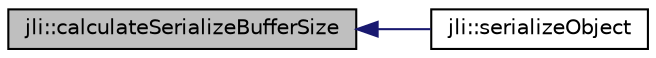 digraph "jli::calculateSerializeBufferSize"
{
  edge [fontname="Helvetica",fontsize="10",labelfontname="Helvetica",labelfontsize="10"];
  node [fontname="Helvetica",fontsize="10",shape=record];
  rankdir="LR";
  Node1 [label="jli::calculateSerializeBufferSize",height=0.2,width=0.4,color="black", fillcolor="grey75", style="filled", fontcolor="black"];
  Node1 -> Node2 [dir="back",color="midnightblue",fontsize="10",style="solid",fontname="Helvetica"];
  Node2 [label="jli::serializeObject",height=0.2,width=0.4,color="black", fillcolor="white", style="filled",URL="$namespacejli.html#a5476ff6659ee05240662379cde28e7a8"];
}
